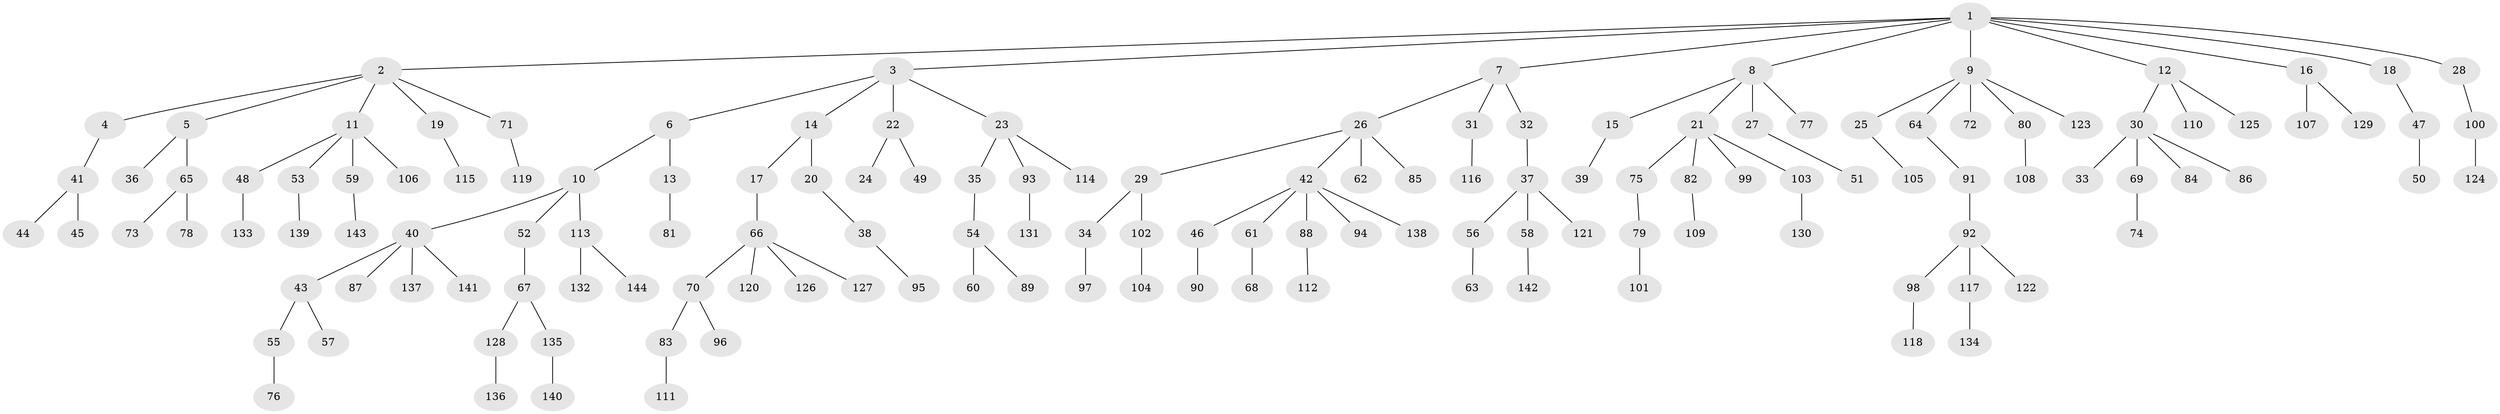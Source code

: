 // coarse degree distribution, {13: 0.009615384615384616, 6: 0.009615384615384616, 2: 0.2692307692307692, 7: 0.019230769230769232, 4: 0.04807692307692308, 5: 0.038461538461538464, 3: 0.0673076923076923, 1: 0.5384615384615384}
// Generated by graph-tools (version 1.1) at 2025/24/03/03/25 07:24:07]
// undirected, 144 vertices, 143 edges
graph export_dot {
graph [start="1"]
  node [color=gray90,style=filled];
  1;
  2;
  3;
  4;
  5;
  6;
  7;
  8;
  9;
  10;
  11;
  12;
  13;
  14;
  15;
  16;
  17;
  18;
  19;
  20;
  21;
  22;
  23;
  24;
  25;
  26;
  27;
  28;
  29;
  30;
  31;
  32;
  33;
  34;
  35;
  36;
  37;
  38;
  39;
  40;
  41;
  42;
  43;
  44;
  45;
  46;
  47;
  48;
  49;
  50;
  51;
  52;
  53;
  54;
  55;
  56;
  57;
  58;
  59;
  60;
  61;
  62;
  63;
  64;
  65;
  66;
  67;
  68;
  69;
  70;
  71;
  72;
  73;
  74;
  75;
  76;
  77;
  78;
  79;
  80;
  81;
  82;
  83;
  84;
  85;
  86;
  87;
  88;
  89;
  90;
  91;
  92;
  93;
  94;
  95;
  96;
  97;
  98;
  99;
  100;
  101;
  102;
  103;
  104;
  105;
  106;
  107;
  108;
  109;
  110;
  111;
  112;
  113;
  114;
  115;
  116;
  117;
  118;
  119;
  120;
  121;
  122;
  123;
  124;
  125;
  126;
  127;
  128;
  129;
  130;
  131;
  132;
  133;
  134;
  135;
  136;
  137;
  138;
  139;
  140;
  141;
  142;
  143;
  144;
  1 -- 2;
  1 -- 3;
  1 -- 7;
  1 -- 8;
  1 -- 9;
  1 -- 12;
  1 -- 16;
  1 -- 18;
  1 -- 28;
  2 -- 4;
  2 -- 5;
  2 -- 11;
  2 -- 19;
  2 -- 71;
  3 -- 6;
  3 -- 14;
  3 -- 22;
  3 -- 23;
  4 -- 41;
  5 -- 36;
  5 -- 65;
  6 -- 10;
  6 -- 13;
  7 -- 26;
  7 -- 31;
  7 -- 32;
  8 -- 15;
  8 -- 21;
  8 -- 27;
  8 -- 77;
  9 -- 25;
  9 -- 64;
  9 -- 72;
  9 -- 80;
  9 -- 123;
  10 -- 40;
  10 -- 52;
  10 -- 113;
  11 -- 48;
  11 -- 53;
  11 -- 59;
  11 -- 106;
  12 -- 30;
  12 -- 110;
  12 -- 125;
  13 -- 81;
  14 -- 17;
  14 -- 20;
  15 -- 39;
  16 -- 107;
  16 -- 129;
  17 -- 66;
  18 -- 47;
  19 -- 115;
  20 -- 38;
  21 -- 75;
  21 -- 82;
  21 -- 99;
  21 -- 103;
  22 -- 24;
  22 -- 49;
  23 -- 35;
  23 -- 93;
  23 -- 114;
  25 -- 105;
  26 -- 29;
  26 -- 42;
  26 -- 62;
  26 -- 85;
  27 -- 51;
  28 -- 100;
  29 -- 34;
  29 -- 102;
  30 -- 33;
  30 -- 69;
  30 -- 84;
  30 -- 86;
  31 -- 116;
  32 -- 37;
  34 -- 97;
  35 -- 54;
  37 -- 56;
  37 -- 58;
  37 -- 121;
  38 -- 95;
  40 -- 43;
  40 -- 87;
  40 -- 137;
  40 -- 141;
  41 -- 44;
  41 -- 45;
  42 -- 46;
  42 -- 61;
  42 -- 88;
  42 -- 94;
  42 -- 138;
  43 -- 55;
  43 -- 57;
  46 -- 90;
  47 -- 50;
  48 -- 133;
  52 -- 67;
  53 -- 139;
  54 -- 60;
  54 -- 89;
  55 -- 76;
  56 -- 63;
  58 -- 142;
  59 -- 143;
  61 -- 68;
  64 -- 91;
  65 -- 73;
  65 -- 78;
  66 -- 70;
  66 -- 120;
  66 -- 126;
  66 -- 127;
  67 -- 128;
  67 -- 135;
  69 -- 74;
  70 -- 83;
  70 -- 96;
  71 -- 119;
  75 -- 79;
  79 -- 101;
  80 -- 108;
  82 -- 109;
  83 -- 111;
  88 -- 112;
  91 -- 92;
  92 -- 98;
  92 -- 117;
  92 -- 122;
  93 -- 131;
  98 -- 118;
  100 -- 124;
  102 -- 104;
  103 -- 130;
  113 -- 132;
  113 -- 144;
  117 -- 134;
  128 -- 136;
  135 -- 140;
}
